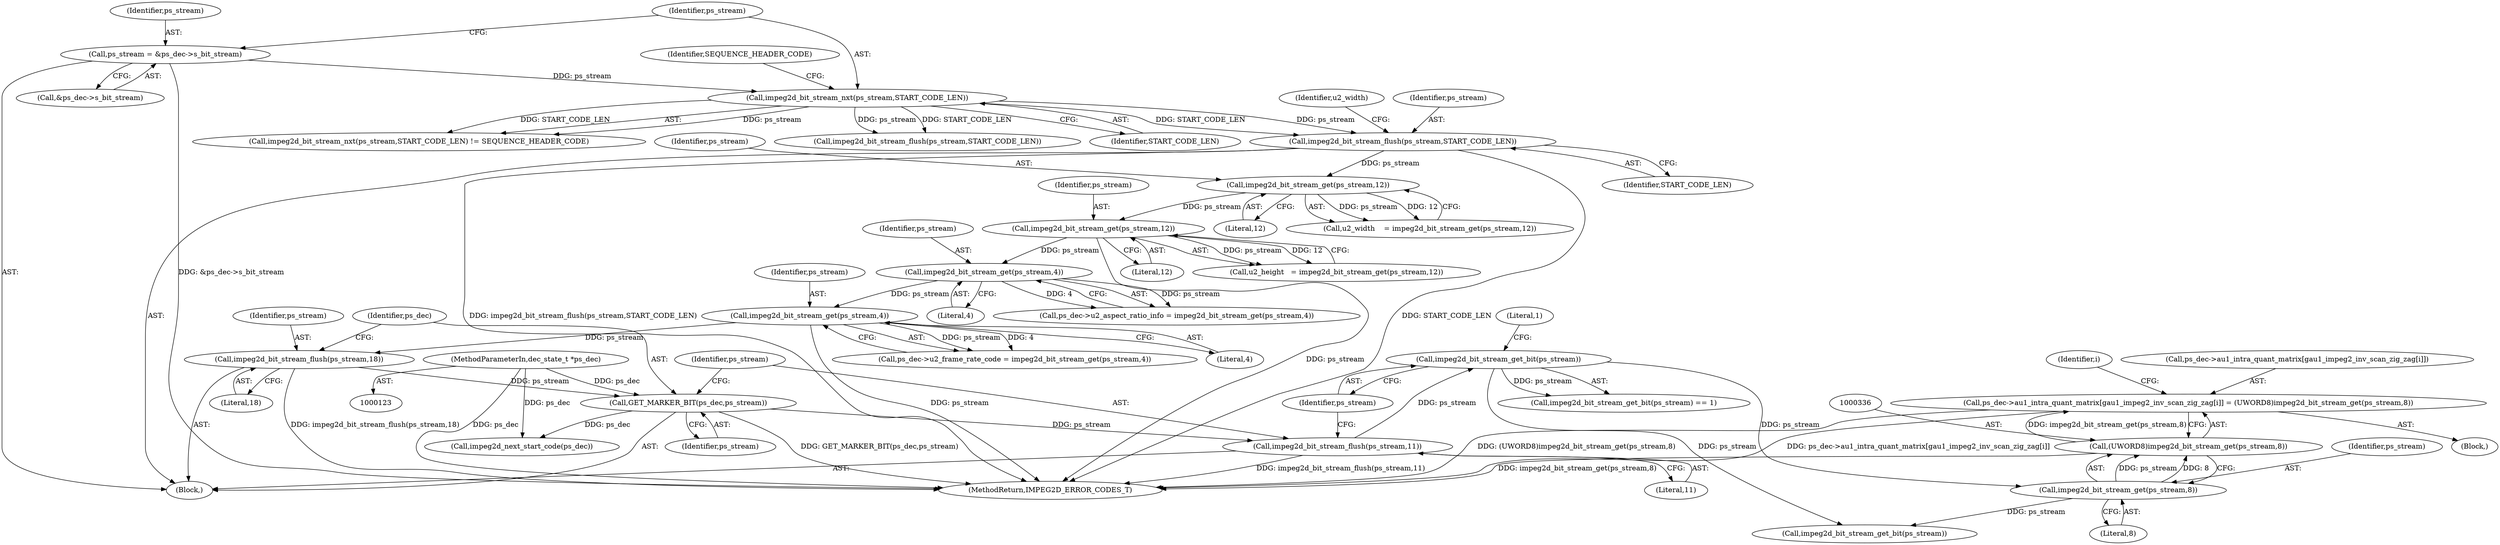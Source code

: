 digraph "0_Android_a86eb798d077b9b25c8f8c77e3c02c2f287c1ce7_0@array" {
"1000327" [label="(Call,ps_dec->au1_intra_quant_matrix[gau1_impeg2_inv_scan_zig_zag[i]] = (UWORD8)impeg2d_bit_stream_get(ps_stream,8))"];
"1000335" [label="(Call,(UWORD8)impeg2d_bit_stream_get(ps_stream,8))"];
"1000337" [label="(Call,impeg2d_bit_stream_get(ps_stream,8))"];
"1000312" [label="(Call,impeg2d_bit_stream_get_bit(ps_stream))"];
"1000307" [label="(Call,impeg2d_bit_stream_flush(ps_stream,11))"];
"1000304" [label="(Call,GET_MARKER_BIT(ps_dec,ps_stream))"];
"1000124" [label="(MethodParameterIn,dec_state_t *ps_dec)"];
"1000301" [label="(Call,impeg2d_bit_stream_flush(ps_stream,18))"];
"1000289" [label="(Call,impeg2d_bit_stream_get(ps_stream,4))"];
"1000282" [label="(Call,impeg2d_bit_stream_get(ps_stream,4))"];
"1000157" [label="(Call,impeg2d_bit_stream_get(ps_stream,12))"];
"1000152" [label="(Call,impeg2d_bit_stream_get(ps_stream,12))"];
"1000147" [label="(Call,impeg2d_bit_stream_flush(ps_stream,START_CODE_LEN))"];
"1000137" [label="(Call,impeg2d_bit_stream_nxt(ps_stream,START_CODE_LEN))"];
"1000127" [label="(Call,ps_stream = &ps_dec->s_bit_stream)"];
"1000303" [label="(Literal,18)"];
"1000302" [label="(Identifier,ps_stream)"];
"1000129" [label="(Call,&ps_dec->s_bit_stream)"];
"1000307" [label="(Call,impeg2d_bit_stream_flush(ps_stream,11))"];
"1000284" [label="(Literal,4)"];
"1000125" [label="(Block,)"];
"1000127" [label="(Call,ps_stream = &ps_dec->s_bit_stream)"];
"1000157" [label="(Call,impeg2d_bit_stream_get(ps_stream,12))"];
"1000304" [label="(Call,GET_MARKER_BIT(ps_dec,ps_stream))"];
"1000305" [label="(Identifier,ps_dec)"];
"1000136" [label="(Call,impeg2d_bit_stream_nxt(ps_stream,START_CODE_LEN) != SEQUENCE_HEADER_CODE)"];
"1000350" [label="(Call,impeg2d_bit_stream_get_bit(ps_stream))"];
"1000337" [label="(Call,impeg2d_bit_stream_get(ps_stream,8))"];
"1000150" [label="(Call,u2_width    = impeg2d_bit_stream_get(ps_stream,12))"];
"1000325" [label="(Identifier,i)"];
"1000152" [label="(Call,impeg2d_bit_stream_get(ps_stream,12))"];
"1000278" [label="(Call,ps_dec->u2_aspect_ratio_info = impeg2d_bit_stream_get(ps_stream,4))"];
"1000128" [label="(Identifier,ps_stream)"];
"1000313" [label="(Identifier,ps_stream)"];
"1000291" [label="(Literal,4)"];
"1000306" [label="(Identifier,ps_stream)"];
"1000392" [label="(MethodReturn,IMPEG2D_ERROR_CODES_T)"];
"1000142" [label="(Call,impeg2d_bit_stream_flush(ps_stream,START_CODE_LEN))"];
"1000290" [label="(Identifier,ps_stream)"];
"1000153" [label="(Identifier,ps_stream)"];
"1000327" [label="(Call,ps_dec->au1_intra_quant_matrix[gau1_impeg2_inv_scan_zig_zag[i]] = (UWORD8)impeg2d_bit_stream_get(ps_stream,8))"];
"1000311" [label="(Call,impeg2d_bit_stream_get_bit(ps_stream) == 1)"];
"1000338" [label="(Identifier,ps_stream)"];
"1000301" [label="(Call,impeg2d_bit_stream_flush(ps_stream,18))"];
"1000285" [label="(Call,ps_dec->u2_frame_rate_code = impeg2d_bit_stream_get(ps_stream,4))"];
"1000148" [label="(Identifier,ps_stream)"];
"1000289" [label="(Call,impeg2d_bit_stream_get(ps_stream,4))"];
"1000137" [label="(Call,impeg2d_bit_stream_nxt(ps_stream,START_CODE_LEN))"];
"1000155" [label="(Call,u2_height   = impeg2d_bit_stream_get(ps_stream,12))"];
"1000159" [label="(Literal,12)"];
"1000328" [label="(Call,ps_dec->au1_intra_quant_matrix[gau1_impeg2_inv_scan_zig_zag[i]])"];
"1000283" [label="(Identifier,ps_stream)"];
"1000314" [label="(Literal,1)"];
"1000308" [label="(Identifier,ps_stream)"];
"1000335" [label="(Call,(UWORD8)impeg2d_bit_stream_get(ps_stream,8))"];
"1000124" [label="(MethodParameterIn,dec_state_t *ps_dec)"];
"1000386" [label="(Call,impeg2d_next_start_code(ps_dec))"];
"1000282" [label="(Call,impeg2d_bit_stream_get(ps_stream,4))"];
"1000140" [label="(Identifier,SEQUENCE_HEADER_CODE)"];
"1000158" [label="(Identifier,ps_stream)"];
"1000339" [label="(Literal,8)"];
"1000154" [label="(Literal,12)"];
"1000138" [label="(Identifier,ps_stream)"];
"1000149" [label="(Identifier,START_CODE_LEN)"];
"1000312" [label="(Call,impeg2d_bit_stream_get_bit(ps_stream))"];
"1000151" [label="(Identifier,u2_width)"];
"1000309" [label="(Literal,11)"];
"1000139" [label="(Identifier,START_CODE_LEN)"];
"1000147" [label="(Call,impeg2d_bit_stream_flush(ps_stream,START_CODE_LEN))"];
"1000326" [label="(Block,)"];
"1000327" -> "1000326"  [label="AST: "];
"1000327" -> "1000335"  [label="CFG: "];
"1000328" -> "1000327"  [label="AST: "];
"1000335" -> "1000327"  [label="AST: "];
"1000325" -> "1000327"  [label="CFG: "];
"1000327" -> "1000392"  [label="DDG: ps_dec->au1_intra_quant_matrix[gau1_impeg2_inv_scan_zig_zag[i]]"];
"1000327" -> "1000392"  [label="DDG: (UWORD8)impeg2d_bit_stream_get(ps_stream,8)"];
"1000335" -> "1000327"  [label="DDG: impeg2d_bit_stream_get(ps_stream,8)"];
"1000335" -> "1000337"  [label="CFG: "];
"1000336" -> "1000335"  [label="AST: "];
"1000337" -> "1000335"  [label="AST: "];
"1000335" -> "1000392"  [label="DDG: impeg2d_bit_stream_get(ps_stream,8)"];
"1000337" -> "1000335"  [label="DDG: ps_stream"];
"1000337" -> "1000335"  [label="DDG: 8"];
"1000337" -> "1000339"  [label="CFG: "];
"1000338" -> "1000337"  [label="AST: "];
"1000339" -> "1000337"  [label="AST: "];
"1000312" -> "1000337"  [label="DDG: ps_stream"];
"1000337" -> "1000350"  [label="DDG: ps_stream"];
"1000312" -> "1000311"  [label="AST: "];
"1000312" -> "1000313"  [label="CFG: "];
"1000313" -> "1000312"  [label="AST: "];
"1000314" -> "1000312"  [label="CFG: "];
"1000312" -> "1000311"  [label="DDG: ps_stream"];
"1000307" -> "1000312"  [label="DDG: ps_stream"];
"1000312" -> "1000350"  [label="DDG: ps_stream"];
"1000307" -> "1000125"  [label="AST: "];
"1000307" -> "1000309"  [label="CFG: "];
"1000308" -> "1000307"  [label="AST: "];
"1000309" -> "1000307"  [label="AST: "];
"1000313" -> "1000307"  [label="CFG: "];
"1000307" -> "1000392"  [label="DDG: impeg2d_bit_stream_flush(ps_stream,11)"];
"1000304" -> "1000307"  [label="DDG: ps_stream"];
"1000304" -> "1000125"  [label="AST: "];
"1000304" -> "1000306"  [label="CFG: "];
"1000305" -> "1000304"  [label="AST: "];
"1000306" -> "1000304"  [label="AST: "];
"1000308" -> "1000304"  [label="CFG: "];
"1000304" -> "1000392"  [label="DDG: GET_MARKER_BIT(ps_dec,ps_stream)"];
"1000124" -> "1000304"  [label="DDG: ps_dec"];
"1000301" -> "1000304"  [label="DDG: ps_stream"];
"1000304" -> "1000386"  [label="DDG: ps_dec"];
"1000124" -> "1000123"  [label="AST: "];
"1000124" -> "1000392"  [label="DDG: ps_dec"];
"1000124" -> "1000386"  [label="DDG: ps_dec"];
"1000301" -> "1000125"  [label="AST: "];
"1000301" -> "1000303"  [label="CFG: "];
"1000302" -> "1000301"  [label="AST: "];
"1000303" -> "1000301"  [label="AST: "];
"1000305" -> "1000301"  [label="CFG: "];
"1000301" -> "1000392"  [label="DDG: impeg2d_bit_stream_flush(ps_stream,18)"];
"1000289" -> "1000301"  [label="DDG: ps_stream"];
"1000289" -> "1000285"  [label="AST: "];
"1000289" -> "1000291"  [label="CFG: "];
"1000290" -> "1000289"  [label="AST: "];
"1000291" -> "1000289"  [label="AST: "];
"1000285" -> "1000289"  [label="CFG: "];
"1000289" -> "1000392"  [label="DDG: ps_stream"];
"1000289" -> "1000285"  [label="DDG: ps_stream"];
"1000289" -> "1000285"  [label="DDG: 4"];
"1000282" -> "1000289"  [label="DDG: ps_stream"];
"1000282" -> "1000278"  [label="AST: "];
"1000282" -> "1000284"  [label="CFG: "];
"1000283" -> "1000282"  [label="AST: "];
"1000284" -> "1000282"  [label="AST: "];
"1000278" -> "1000282"  [label="CFG: "];
"1000282" -> "1000278"  [label="DDG: ps_stream"];
"1000282" -> "1000278"  [label="DDG: 4"];
"1000157" -> "1000282"  [label="DDG: ps_stream"];
"1000157" -> "1000155"  [label="AST: "];
"1000157" -> "1000159"  [label="CFG: "];
"1000158" -> "1000157"  [label="AST: "];
"1000159" -> "1000157"  [label="AST: "];
"1000155" -> "1000157"  [label="CFG: "];
"1000157" -> "1000392"  [label="DDG: ps_stream"];
"1000157" -> "1000155"  [label="DDG: ps_stream"];
"1000157" -> "1000155"  [label="DDG: 12"];
"1000152" -> "1000157"  [label="DDG: ps_stream"];
"1000152" -> "1000150"  [label="AST: "];
"1000152" -> "1000154"  [label="CFG: "];
"1000153" -> "1000152"  [label="AST: "];
"1000154" -> "1000152"  [label="AST: "];
"1000150" -> "1000152"  [label="CFG: "];
"1000152" -> "1000150"  [label="DDG: ps_stream"];
"1000152" -> "1000150"  [label="DDG: 12"];
"1000147" -> "1000152"  [label="DDG: ps_stream"];
"1000147" -> "1000125"  [label="AST: "];
"1000147" -> "1000149"  [label="CFG: "];
"1000148" -> "1000147"  [label="AST: "];
"1000149" -> "1000147"  [label="AST: "];
"1000151" -> "1000147"  [label="CFG: "];
"1000147" -> "1000392"  [label="DDG: START_CODE_LEN"];
"1000147" -> "1000392"  [label="DDG: impeg2d_bit_stream_flush(ps_stream,START_CODE_LEN)"];
"1000137" -> "1000147"  [label="DDG: ps_stream"];
"1000137" -> "1000147"  [label="DDG: START_CODE_LEN"];
"1000137" -> "1000136"  [label="AST: "];
"1000137" -> "1000139"  [label="CFG: "];
"1000138" -> "1000137"  [label="AST: "];
"1000139" -> "1000137"  [label="AST: "];
"1000140" -> "1000137"  [label="CFG: "];
"1000137" -> "1000136"  [label="DDG: ps_stream"];
"1000137" -> "1000136"  [label="DDG: START_CODE_LEN"];
"1000127" -> "1000137"  [label="DDG: ps_stream"];
"1000137" -> "1000142"  [label="DDG: ps_stream"];
"1000137" -> "1000142"  [label="DDG: START_CODE_LEN"];
"1000127" -> "1000125"  [label="AST: "];
"1000127" -> "1000129"  [label="CFG: "];
"1000128" -> "1000127"  [label="AST: "];
"1000129" -> "1000127"  [label="AST: "];
"1000138" -> "1000127"  [label="CFG: "];
"1000127" -> "1000392"  [label="DDG: &ps_dec->s_bit_stream"];
}
